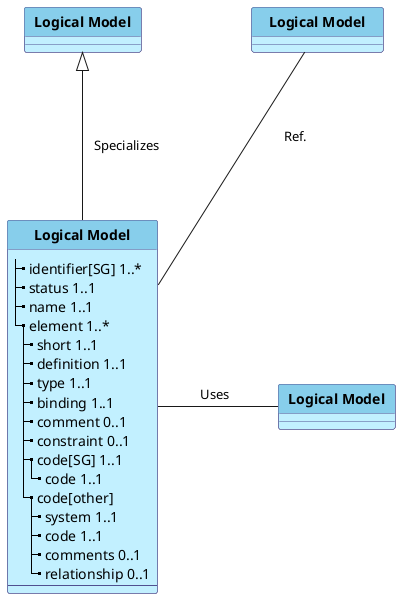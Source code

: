 @startuml
'skinparam linetype ortho
skinparam linetype polyline
hide circle
hide stereotype

'!pragma layout smetana

skinparam class<<MD>> {
 BorderColor DarkSlateGray
 BackgroundColor WhiteSmoke
 HeaderBackgroundColor #909090
}

skinparam class<<TM>> {
 BorderColor #505090
 BackgroundColor APPLICATION
 HeaderBackgroundColor SkyBlue
}

    class "**  Logical Model  **" as LM<<TM>> {
        |_ identifier[SG] 1..*   
        |_ status 1..1
        |_ name 1..1
        |_ element 1..*
          |_ short 1..1
          |_ definition 1..1
          |_ type 1..1
          |_ binding 1..1
          |_ comment 0..1
          |_ constraint 0..1
          |_ code[SG] 1..1   
            |_ code 1..1
          |_ code[other]
            |_ system 1..1
            |_ code 1..1
            |_ comments 0..1
            |_ relationship 0..1  
        --
    }

    class "**  Logical Model  **" as LMP<<TM>> {
    }
 
     class "**  Logical Model  **" as LMD<<TM>> {
    }


 class "**    Logical Model    **" as LMR<<TM>> {
    }

LM -u-|> LMP : "\n\n   Specializes  \n " 
LM -r- LMD : "       Uses         "
'LMP -r- LMR : "     "

LM -u- LMR : "Ref."  


LMP -r[hidden]-|> LMR : "                      "
LMR -D[hidden]- LMD : "      \n\n\n\n\n  "
'LM -u- LMR : "                "



@enduml